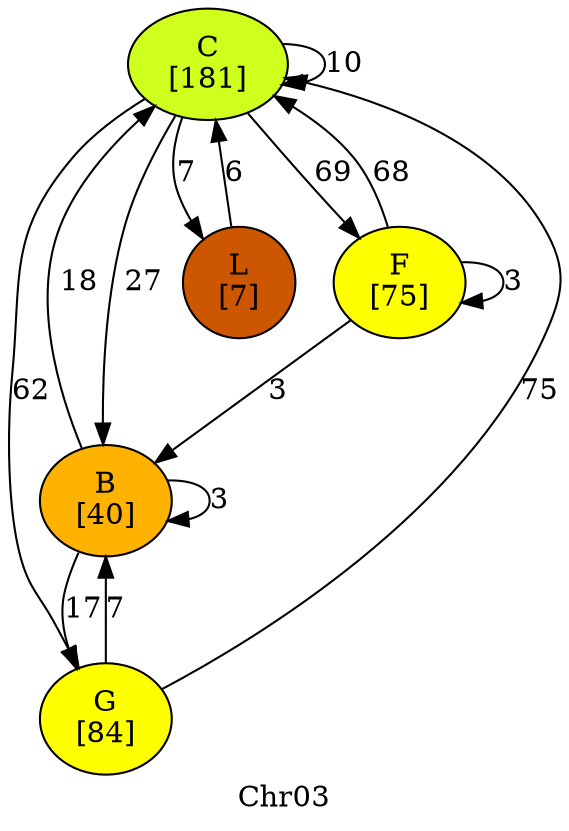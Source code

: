 digraph "" {
	graph [label=Chr03];
	node [label="\N"];
	C	[fillcolor="#ceff1d",
		label="C\n[181]",
		style=filled];
	C -> C	[label=10,
		penwidth=1];
	B	[fillcolor="#ffb300",
		label="B\n[40]",
		style=filled];
	C -> B	[label=27,
		penwidth=1];
	G	[fillcolor=yellow,
		label="G\n[84]",
		style=filled];
	C -> G	[label=62,
		penwidth=1];
	F	[fillcolor=yellow,
		label="F\n[75]",
		style=filled];
	C -> F	[label=69,
		penwidth=1];
	L	[fillcolor="#cd5700",
		label="L\n[7]",
		style=filled];
	C -> L	[label=7,
		penwidth=1];
	B -> C	[label=18,
		penwidth=1];
	B -> B	[label=3,
		penwidth=1];
	B -> G	[label=17,
		penwidth=1];
	G -> C	[label=75,
		penwidth=1];
	G -> B	[label=7,
		penwidth=1];
	F -> C	[label=68,
		penwidth=1];
	F -> B	[label=3,
		penwidth=1];
	F -> F	[label=3,
		penwidth=1];
	L -> C	[label=6,
		penwidth=1];
}
